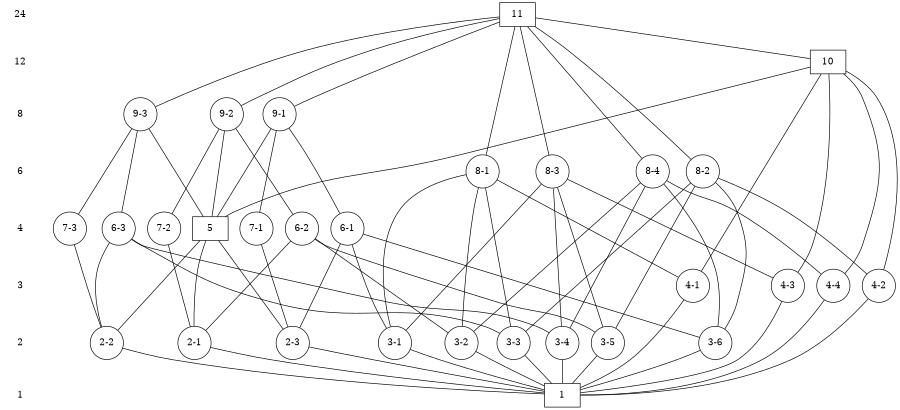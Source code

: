 digraph lattice {
size = "6,6";
"s1" [label="1", color=white];
"s2" [label="2", color=white];
"s3" [label="3", color=white];
"s4" [label="4", color=white];
"s6" [label="6", color=white];
"s8" [label="8", color=white];
"s12" [label="12", color=white];
"s24" [label="24", color=white];
"s24"->"s12" [color=white,arrowhead=none];
"s12"->"s8" [color=white,arrowhead=none];
"s8"->"s6" [color=white,arrowhead=none];
"s6"->"s4" [color=white,arrowhead=none];
"s4"->"s3" [color=white,arrowhead=none];
"s3"->"s2" [color=white,arrowhead=none];
"s2"->"s1" [color=white,arrowhead=none];
"1x1" [label="1", shape=box];
{ rank=same;  "s1" "1x1";}
"2x1" [label="2-1", shape=circle]; 
"2x2" [label="2-2", shape=circle]; 
"2x3" [label="2-3", shape=circle]; 
{ rank=same;  "s2" "2x1" "2x2" "2x3";}
"3x1" [label="3-1", shape=circle]; 
"3x2" [label="3-2", shape=circle]; 
"3x3" [label="3-3", shape=circle]; 
"3x4" [label="3-4", shape=circle]; 
"3x5" [label="3-5", shape=circle]; 
"3x6" [label="3-6", shape=circle]; 
{ rank=same;  "s2" "3x1" "3x2" "3x3" "3x4" "3x5" "3x6";}
"4x1" [label="4-1", shape=circle]; 
"4x2" [label="4-2", shape=circle]; 
"4x3" [label="4-3", shape=circle]; 
"4x4" [label="4-4", shape=circle]; 
{ rank=same;  "s3" "4x1" "4x2" "4x3" "4x4";}
"5x1" [label="5", shape=box];
{ rank=same;  "s4" "5x1";}
"6x1" [label="6-1", shape=circle]; 
"6x2" [label="6-2", shape=circle]; 
"6x3" [label="6-3", shape=circle]; 
{ rank=same;  "s4" "6x1" "6x2" "6x3";}
"7x1" [label="7-1", shape=circle]; 
"7x2" [label="7-2", shape=circle]; 
"7x3" [label="7-3", shape=circle]; 
{ rank=same;  "s4" "7x1" "7x2" "7x3";}
"8x1" [label="8-1", shape=circle]; 
"8x2" [label="8-2", shape=circle]; 
"8x3" [label="8-3", shape=circle]; 
"8x4" [label="8-4", shape=circle]; 
{ rank=same;  "s6" "8x1" "8x2" "8x3" "8x4";}
"9x1" [label="9-1", shape=circle]; 
"9x2" [label="9-2", shape=circle]; 
"9x3" [label="9-3", shape=circle]; 
{ rank=same;  "s8" "9x1" "9x2" "9x3";}
"10x1" [label="10", shape=box];
{ rank=same;  "s12" "10x1";}
"11x1" [label="11", shape=box];
{ rank=same;  "s24" "11x1";}
"2x1" -> "1x1" [arrowhead=none];
"2x2" -> "1x1" [arrowhead=none];
"2x3" -> "1x1" [arrowhead=none];
"3x1" -> "1x1" [arrowhead=none];
"3x2" -> "1x1" [arrowhead=none];
"3x3" -> "1x1" [arrowhead=none];
"3x4" -> "1x1" [arrowhead=none];
"3x5" -> "1x1" [arrowhead=none];
"3x6" -> "1x1" [arrowhead=none];
"4x1" -> "1x1" [arrowhead=none];
"4x2" -> "1x1" [arrowhead=none];
"4x3" -> "1x1" [arrowhead=none];
"4x4" -> "1x1" [arrowhead=none];
"5x1" -> "2x1" [arrowhead=none];
"5x1" -> "2x2" [arrowhead=none];
"5x1" -> "2x3" [arrowhead=none];
"6x1" -> "3x1" [arrowhead=none];
"6x2" -> "3x2" [arrowhead=none];
"6x3" -> "3x3" [arrowhead=none];
"6x1" -> "3x6" [arrowhead=none];
"6x2" -> "3x5" [arrowhead=none];
"6x3" -> "3x4" [arrowhead=none];
"6x1" -> "2x3" [arrowhead=none];
"6x2" -> "2x1" [arrowhead=none];
"6x3" -> "2x2" [arrowhead=none];
"7x1" -> "2x3" [arrowhead=none];
"7x2" -> "2x1" [arrowhead=none];
"7x3" -> "2x2" [arrowhead=none];
"8x1" -> "4x1" [arrowhead=none];
"8x2" -> "4x2" [arrowhead=none];
"8x3" -> "4x3" [arrowhead=none];
"8x4" -> "4x4" [arrowhead=none];
"8x1" -> "3x1" [arrowhead=none];
"8x2" -> "3x5" [arrowhead=none];
"8x3" -> "3x5" [arrowhead=none];
"8x4" -> "3x4" [arrowhead=none];
"8x1" -> "3x2" [arrowhead=none];
"8x2" -> "3x6" [arrowhead=none];
"8x3" -> "3x4" [arrowhead=none];
"8x4" -> "3x6" [arrowhead=none];
"8x1" -> "3x3" [arrowhead=none];
"8x2" -> "3x3" [arrowhead=none];
"8x3" -> "3x1" [arrowhead=none];
"8x4" -> "3x2" [arrowhead=none];
"9x1" -> "7x1" [arrowhead=none];
"9x2" -> "7x2" [arrowhead=none];
"9x3" -> "7x3" [arrowhead=none];
"9x1" -> "6x1" [arrowhead=none];
"9x2" -> "6x2" [arrowhead=none];
"9x3" -> "6x3" [arrowhead=none];
"9x1" -> "5x1" [arrowhead=none];
"9x2" -> "5x1" [arrowhead=none];
"9x3" -> "5x1" [arrowhead=none];
"10x1" -> "5x1" [arrowhead=none];
"10x1" -> "4x1" [arrowhead=none];
"10x1" -> "4x2" [arrowhead=none];
"10x1" -> "4x3" [arrowhead=none];
"10x1" -> "4x4" [arrowhead=none];
"11x1" -> "10x1" [arrowhead=none];
"11x1" -> "9x1" [arrowhead=none];
"11x1" -> "9x2" [arrowhead=none];
"11x1" -> "9x3" [arrowhead=none];
"11x1" -> "8x1" [arrowhead=none];
"11x1" -> "8x2" [arrowhead=none];
"11x1" -> "8x3" [arrowhead=none];
"11x1" -> "8x4" [arrowhead=none];
}

